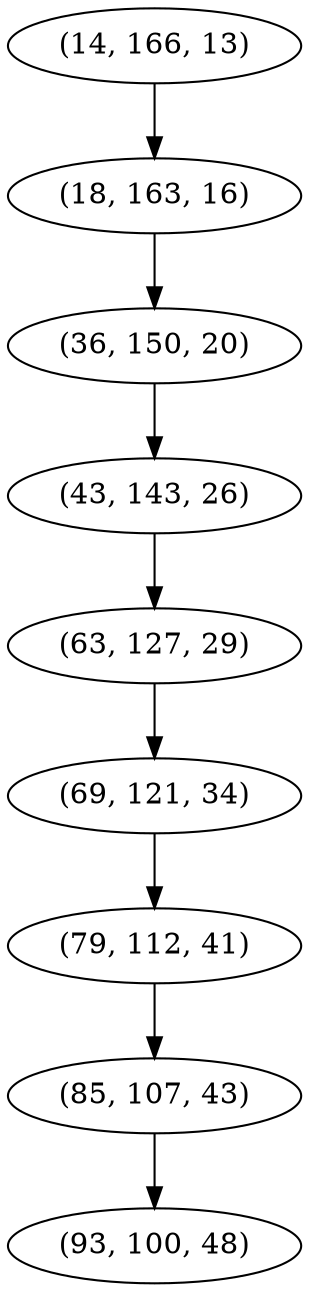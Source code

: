 digraph tree {
    "(14, 166, 13)";
    "(18, 163, 16)";
    "(36, 150, 20)";
    "(43, 143, 26)";
    "(63, 127, 29)";
    "(69, 121, 34)";
    "(79, 112, 41)";
    "(85, 107, 43)";
    "(93, 100, 48)";
    "(14, 166, 13)" -> "(18, 163, 16)";
    "(18, 163, 16)" -> "(36, 150, 20)";
    "(36, 150, 20)" -> "(43, 143, 26)";
    "(43, 143, 26)" -> "(63, 127, 29)";
    "(63, 127, 29)" -> "(69, 121, 34)";
    "(69, 121, 34)" -> "(79, 112, 41)";
    "(79, 112, 41)" -> "(85, 107, 43)";
    "(85, 107, 43)" -> "(93, 100, 48)";
}
